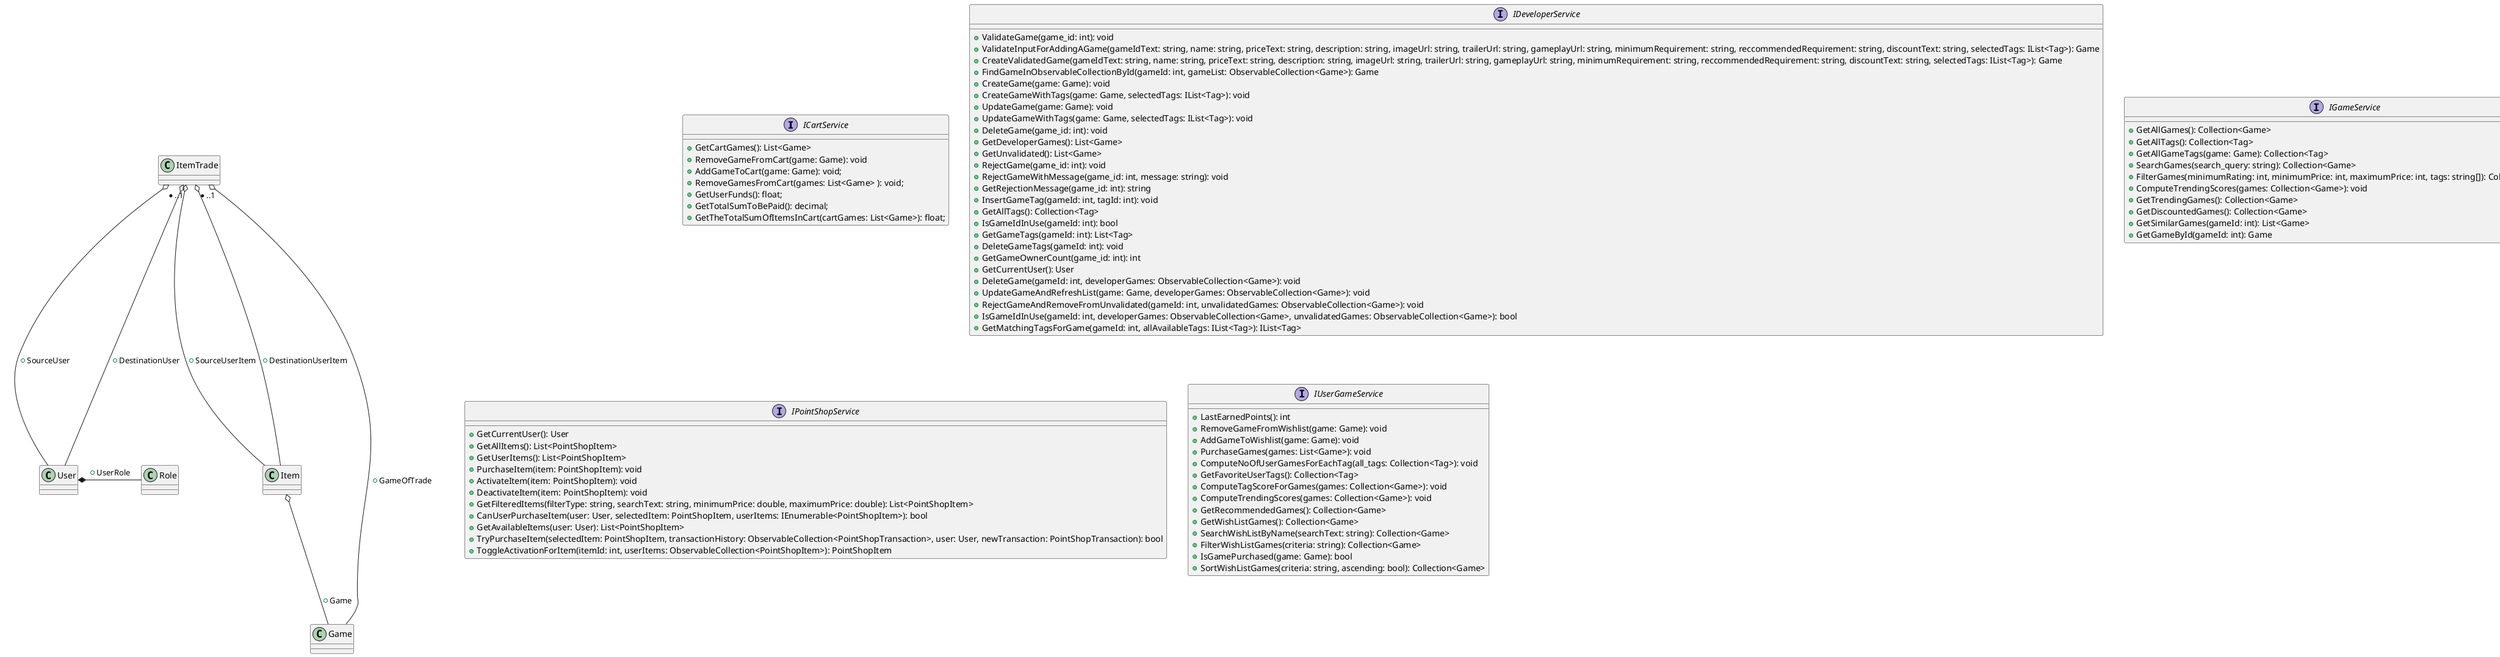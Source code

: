 ﻿@startuml
interface ICartService {
    + GetCartGames(): List<Game>
    + RemoveGameFromCart(game: Game): void
    + AddGameToCart(game: Game): void;
    + RemoveGamesFromCart(games: List<Game> ): void;
    + GetUserFunds(): float;
    + GetTotalSumToBePaid(): decimal;
    + GetTheTotalSumOfItemsInCart(cartGames: List<Game>): float;
}
interface IDeveloperService {
    +ValidateGame(game_id: int): void
    +ValidateInputForAddingAGame(gameIdText: string, name: string, priceText: string, description: string, imageUrl: string, trailerUrl: string, gameplayUrl: string, minimumRequirement: string, reccommendedRequirement: string, discountText: string, selectedTags: IList<Tag>): Game
    +CreateValidatedGame(gameIdText: string, name: string, priceText: string, description: string, imageUrl: string, trailerUrl: string, gameplayUrl: string, minimumRequirement: string, reccommendedRequirement: string, discountText: string, selectedTags: IList<Tag>): Game
    +FindGameInObservableCollectionById(gameId: int, gameList: ObservableCollection<Game>): Game
    +CreateGame(game: Game): void
    +CreateGameWithTags(game: Game, selectedTags: IList<Tag>): void
    +UpdateGame(game: Game): void
    +UpdateGameWithTags(game: Game, selectedTags: IList<Tag>): void
    +DeleteGame(game_id: int): void
    +GetDeveloperGames(): List<Game>
    +GetUnvalidated(): List<Game>
    +RejectGame(game_id: int): void
    +RejectGameWithMessage(game_id: int, message: string): void
    +GetRejectionMessage(game_id: int): string
    +InsertGameTag(gameId: int, tagId: int): void
    +GetAllTags(): Collection<Tag>
    +IsGameIdInUse(gameId: int): bool
    +GetGameTags(gameId: int): List<Tag>
    +DeleteGameTags(gameId: int): void
    +GetGameOwnerCount(game_id: int): int
    +GetCurrentUser(): User
    +DeleteGame(gameId: int, developerGames: ObservableCollection<Game>): void
    +UpdateGameAndRefreshList(game: Game, developerGames: ObservableCollection<Game>): void
    +RejectGameAndRemoveFromUnvalidated(gameId: int, unvalidatedGames: ObservableCollection<Game>): void
    +IsGameIdInUse(gameId: int, developerGames: ObservableCollection<Game>, unvalidatedGames: ObservableCollection<Game>): bool
    +GetMatchingTagsForGame(gameId: int, allAvailableTags: IList<Tag>): IList<Tag>
}

interface IGameService {
    +GetAllGames(): Collection<Game>
    +GetAllTags(): Collection<Tag>
    +GetAllGameTags(game: Game): Collection<Tag>
    +SearchGames(search_query: string): Collection<Game>
    +FilterGames(minimumRating: int, minimumPrice: int, maximumPrice: int, tags: string[]): Collection<Game>
    +ComputeTrendingScores(games: Collection<Game>): void
    +GetTrendingGames(): Collection<Game>
    +GetDiscountedGames(): Collection<Game>
    +GetSimilarGames(gameId: int): List<Game>
    +GetGameById(gameId: int): Game
}

interface IPointShopService {
    +GetCurrentUser(): User
    +GetAllItems(): List<PointShopItem>
    +GetUserItems(): List<PointShopItem>
    +PurchaseItem(item: PointShopItem): void
    +ActivateItem(item: PointShopItem): void
    +DeactivateItem(item: PointShopItem): void
    +GetFilteredItems(filterType: string, searchText: string, minimumPrice: double, maximumPrice: double): List<PointShopItem>
    +CanUserPurchaseItem(user: User, selectedItem: PointShopItem, userItems: IEnumerable<PointShopItem>): bool
    +GetAvailableItems(user: User): List<PointShopItem>
    +TryPurchaseItem(selectedItem: PointShopItem, transactionHistory: ObservableCollection<PointShopTransaction>, user: User, newTransaction: PointShopTransaction): bool
    +ToggleActivationForItem(itemId: int, userItems: ObservableCollection<PointShopItem>): PointShopItem
}

interface IUserGameService {
    + LastEarnedPoints(): int
    + RemoveGameFromWishlist(game: Game): void
    + AddGameToWishlist(game: Game): void
    + PurchaseGames(games: List<Game>): void
    + ComputeNoOfUserGamesForEachTag(all_tags: Collection<Tag>): void
    + GetFavoriteUserTags(): Collection<Tag>
    + ComputeTagScoreForGames(games: Collection<Game>): void
    + ComputeTrendingScores(games: Collection<Game>): void
    + GetRecommendedGames(): Collection<Game>
    + GetWishListGames(): Collection<Game>
    + SearchWishListByName(searchText: string): Collection<Game>
    + FilterWishListGames(criteria: string): Collection<Game>
    + IsGamePurchased(game: Game): bool
    + SortWishListGames(criteria: string, ascending: bool): Collection<Game>
}

User *- Role: +UserRole
Item o-- Game: +Game
ItemTrade o-- Game: +GameOfTrade
ItemTrade o-- User: +SourceUser
ItemTrade o-- User: +DestinationUser
ItemTrade "*..1" o-- Item: +SourceUserItem
ItemTrade "*..1" o-- Item: +DestinationUserItem

@enduml